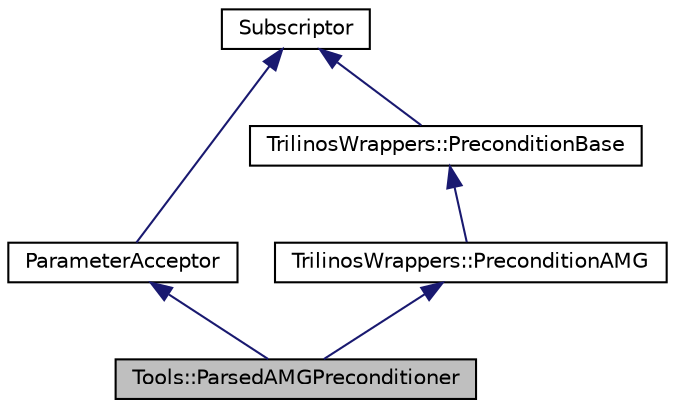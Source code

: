 digraph "Tools::ParsedAMGPreconditioner"
{
 // LATEX_PDF_SIZE
  bgcolor="transparent";
  edge [fontname="Helvetica",fontsize="10",labelfontname="Helvetica",labelfontsize="10"];
  node [fontname="Helvetica",fontsize="10",shape=record];
  Node1 [label="Tools::ParsedAMGPreconditioner",height=0.2,width=0.4,color="black", fillcolor="grey75", style="filled", fontcolor="black",tooltip="A parsed AMG preconditioner which uses parameter files to choose between different options."];
  Node2 -> Node1 [dir="back",color="midnightblue",fontsize="10",style="solid",fontname="Helvetica"];
  Node2 [label="ParameterAcceptor",height=0.2,width=0.4,color="black",URL="/__w/fsi-suite/fsi-suite/deal.tag$classParameterAcceptor.html",tooltip=" "];
  Node3 -> Node2 [dir="back",color="midnightblue",fontsize="10",style="solid",fontname="Helvetica"];
  Node3 [label="Subscriptor",height=0.2,width=0.4,color="black",URL="/__w/fsi-suite/fsi-suite/deal.tag$classSubscriptor.html",tooltip=" "];
  Node4 -> Node1 [dir="back",color="midnightblue",fontsize="10",style="solid",fontname="Helvetica"];
  Node4 [label="TrilinosWrappers::PreconditionAMG",height=0.2,width=0.4,color="black",URL="/__w/fsi-suite/fsi-suite/deal.tag$classTrilinosWrappers_1_1PreconditionAMG.html",tooltip=" "];
  Node5 -> Node4 [dir="back",color="midnightblue",fontsize="10",style="solid",fontname="Helvetica"];
  Node5 [label="TrilinosWrappers::PreconditionBase",height=0.2,width=0.4,color="black",URL="/__w/fsi-suite/fsi-suite/deal.tag$classTrilinosWrappers_1_1PreconditionBase.html",tooltip=" "];
  Node3 -> Node5 [dir="back",color="midnightblue",fontsize="10",style="solid",fontname="Helvetica"];
}
